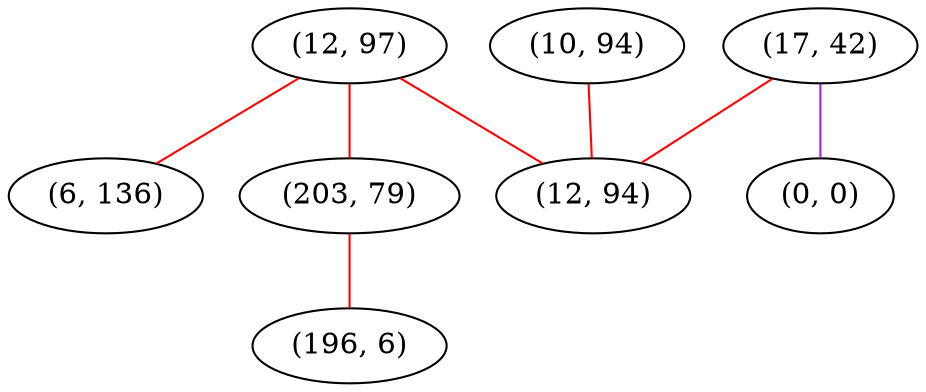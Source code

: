 graph "" {
"(10, 94)";
"(12, 97)";
"(6, 136)";
"(17, 42)";
"(0, 0)";
"(12, 94)";
"(203, 79)";
"(196, 6)";
"(10, 94)" -- "(12, 94)"  [color=red, key=0, weight=1];
"(12, 97)" -- "(203, 79)"  [color=red, key=0, weight=1];
"(12, 97)" -- "(6, 136)"  [color=red, key=0, weight=1];
"(12, 97)" -- "(12, 94)"  [color=red, key=0, weight=1];
"(17, 42)" -- "(0, 0)"  [color=purple, key=0, weight=4];
"(17, 42)" -- "(12, 94)"  [color=red, key=0, weight=1];
"(203, 79)" -- "(196, 6)"  [color=red, key=0, weight=1];
}
